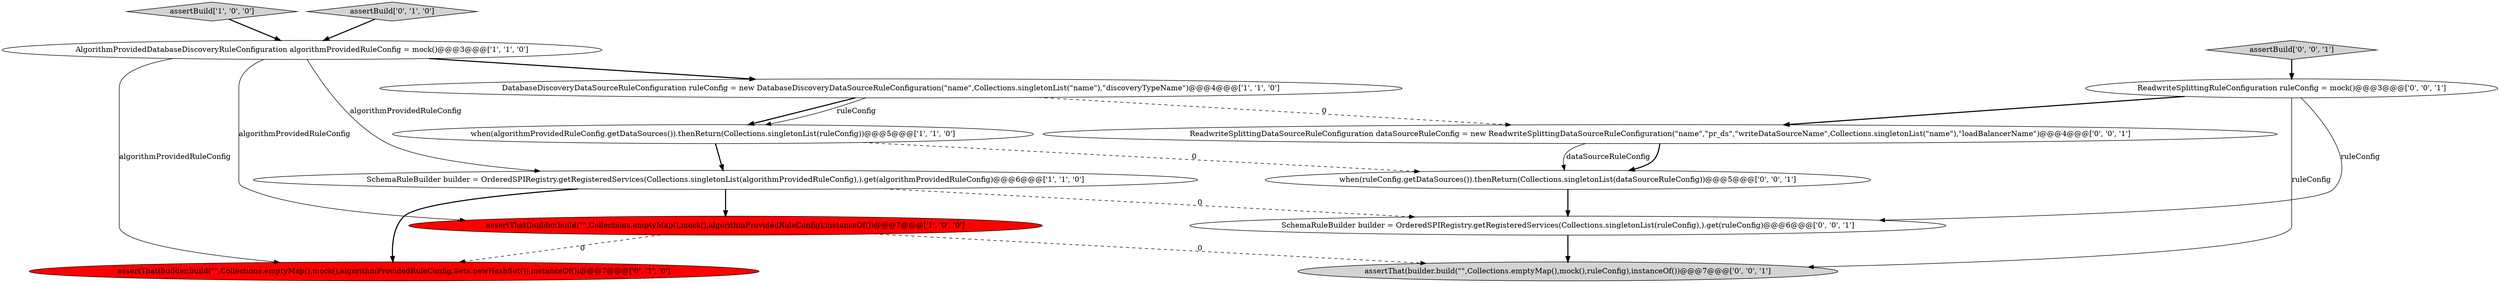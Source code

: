 digraph {
1 [style = filled, label = "DatabaseDiscoveryDataSourceRuleConfiguration ruleConfig = new DatabaseDiscoveryDataSourceRuleConfiguration(\"name\",Collections.singletonList(\"name\"),\"discoveryTypeName\")@@@4@@@['1', '1', '0']", fillcolor = white, shape = ellipse image = "AAA0AAABBB1BBB"];
8 [style = filled, label = "assertBuild['0', '0', '1']", fillcolor = lightgray, shape = diamond image = "AAA0AAABBB3BBB"];
6 [style = filled, label = "assertThat(builder.build(\"\",Collections.emptyMap(),mock(),algorithmProvidedRuleConfig,Sets.newHashSet()),instanceOf())@@@7@@@['0', '1', '0']", fillcolor = red, shape = ellipse image = "AAA1AAABBB2BBB"];
13 [style = filled, label = "assertThat(builder.build(\"\",Collections.emptyMap(),mock(),ruleConfig),instanceOf())@@@7@@@['0', '0', '1']", fillcolor = lightgray, shape = ellipse image = "AAA0AAABBB3BBB"];
9 [style = filled, label = "ReadwriteSplittingDataSourceRuleConfiguration dataSourceRuleConfig = new ReadwriteSplittingDataSourceRuleConfiguration(\"name\",\"pr_ds\",\"writeDataSourceName\",Collections.singletonList(\"name\"),\"loadBalancerName\")@@@4@@@['0', '0', '1']", fillcolor = white, shape = ellipse image = "AAA0AAABBB3BBB"];
0 [style = filled, label = "assertBuild['1', '0', '0']", fillcolor = lightgray, shape = diamond image = "AAA0AAABBB1BBB"];
10 [style = filled, label = "when(ruleConfig.getDataSources()).thenReturn(Collections.singletonList(dataSourceRuleConfig))@@@5@@@['0', '0', '1']", fillcolor = white, shape = ellipse image = "AAA0AAABBB3BBB"];
5 [style = filled, label = "assertThat(builder.build(\"\",Collections.emptyMap(),mock(),algorithmProvidedRuleConfig),instanceOf())@@@7@@@['1', '0', '0']", fillcolor = red, shape = ellipse image = "AAA1AAABBB1BBB"];
11 [style = filled, label = "SchemaRuleBuilder builder = OrderedSPIRegistry.getRegisteredServices(Collections.singletonList(ruleConfig),).get(ruleConfig)@@@6@@@['0', '0', '1']", fillcolor = white, shape = ellipse image = "AAA0AAABBB3BBB"];
7 [style = filled, label = "assertBuild['0', '1', '0']", fillcolor = lightgray, shape = diamond image = "AAA0AAABBB2BBB"];
2 [style = filled, label = "AlgorithmProvidedDatabaseDiscoveryRuleConfiguration algorithmProvidedRuleConfig = mock()@@@3@@@['1', '1', '0']", fillcolor = white, shape = ellipse image = "AAA0AAABBB1BBB"];
12 [style = filled, label = "ReadwriteSplittingRuleConfiguration ruleConfig = mock()@@@3@@@['0', '0', '1']", fillcolor = white, shape = ellipse image = "AAA0AAABBB3BBB"];
3 [style = filled, label = "when(algorithmProvidedRuleConfig.getDataSources()).thenReturn(Collections.singletonList(ruleConfig))@@@5@@@['1', '1', '0']", fillcolor = white, shape = ellipse image = "AAA0AAABBB1BBB"];
4 [style = filled, label = "SchemaRuleBuilder builder = OrderedSPIRegistry.getRegisteredServices(Collections.singletonList(algorithmProvidedRuleConfig),).get(algorithmProvidedRuleConfig)@@@6@@@['1', '1', '0']", fillcolor = white, shape = ellipse image = "AAA0AAABBB1BBB"];
5->13 [style = dashed, label="0"];
4->6 [style = bold, label=""];
2->4 [style = solid, label="algorithmProvidedRuleConfig"];
2->1 [style = bold, label=""];
0->2 [style = bold, label=""];
1->3 [style = bold, label=""];
12->11 [style = solid, label="ruleConfig"];
1->9 [style = dashed, label="0"];
9->10 [style = bold, label=""];
12->13 [style = solid, label="ruleConfig"];
12->9 [style = bold, label=""];
2->6 [style = solid, label="algorithmProvidedRuleConfig"];
3->4 [style = bold, label=""];
5->6 [style = dashed, label="0"];
7->2 [style = bold, label=""];
9->10 [style = solid, label="dataSourceRuleConfig"];
2->5 [style = solid, label="algorithmProvidedRuleConfig"];
11->13 [style = bold, label=""];
1->3 [style = solid, label="ruleConfig"];
3->10 [style = dashed, label="0"];
4->11 [style = dashed, label="0"];
4->5 [style = bold, label=""];
8->12 [style = bold, label=""];
10->11 [style = bold, label=""];
}
